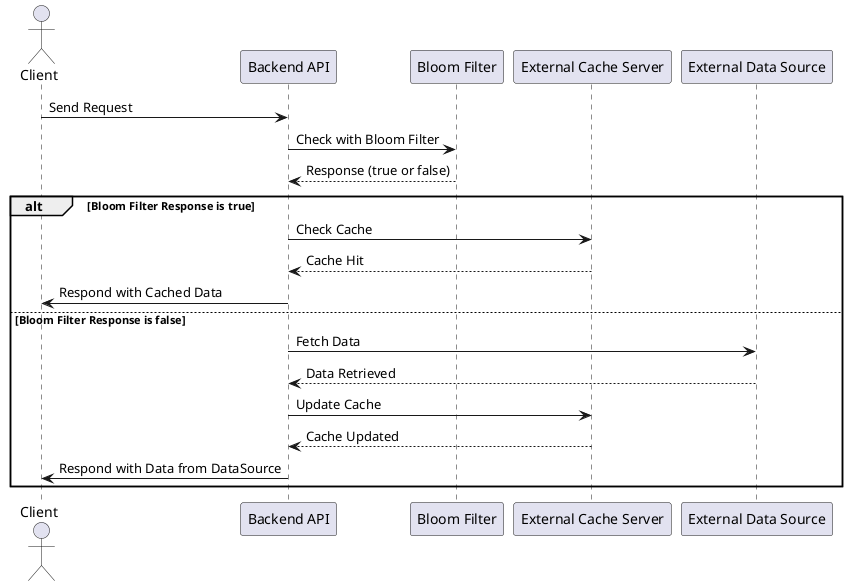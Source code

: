 @startuml

actor Client
participant "Backend API" as Backend
participant "Bloom Filter" as Bloom
participant "External Cache Server" as Cache
participant "External Data Source" as DataSource

Client -> Backend: Send Request
Backend -> Bloom: Check with Bloom Filter
Bloom --> Backend: Response (true or false)
alt Bloom Filter Response is true
    Backend -> Cache: Check Cache
    Cache --> Backend: Cache Hit
    Backend -> Client: Respond with Cached Data
else Bloom Filter Response is false
    Backend -> DataSource: Fetch Data
    DataSource --> Backend: Data Retrieved
    Backend -> Cache: Update Cache
    Cache --> Backend: Cache Updated
    Backend -> Client: Respond with Data from DataSource
end

@enduml


//www.plantuml.com/plantuml/png/ZP91RYen38RtFiKlLkyjk02BYfOMjRiAr0DO6QE929Dfug4zVXCC6XW9YGt2pXVx-wDPPkMamo4GiTEOi0fUEgM-TBtpFNUAsGkxlNGDdZy_Pk2CSps1Gem7h7rGIKRLnYtpzbiEEmvOiMi5Mqb7Wwrn1tvbPMpZa9oSs5fRIMIwc3zTf1ROLjMDV0-IbSxT0fZF0gjMt1u_NbjSAvCLy-j96ybzxBBWdwP141Ds7BBy9mvwStaaVKPb2G36tHRlijko0h1_jpkjzUvrEiAINgIQKmAZczEBa1IrkrPcFfqvlkG2Qr7NsYG0uz74h_Qn4KrUZjBSoVdLDwpoI50ZcqV2skfTAlb6EIeNY9Rbjtx3Vm00